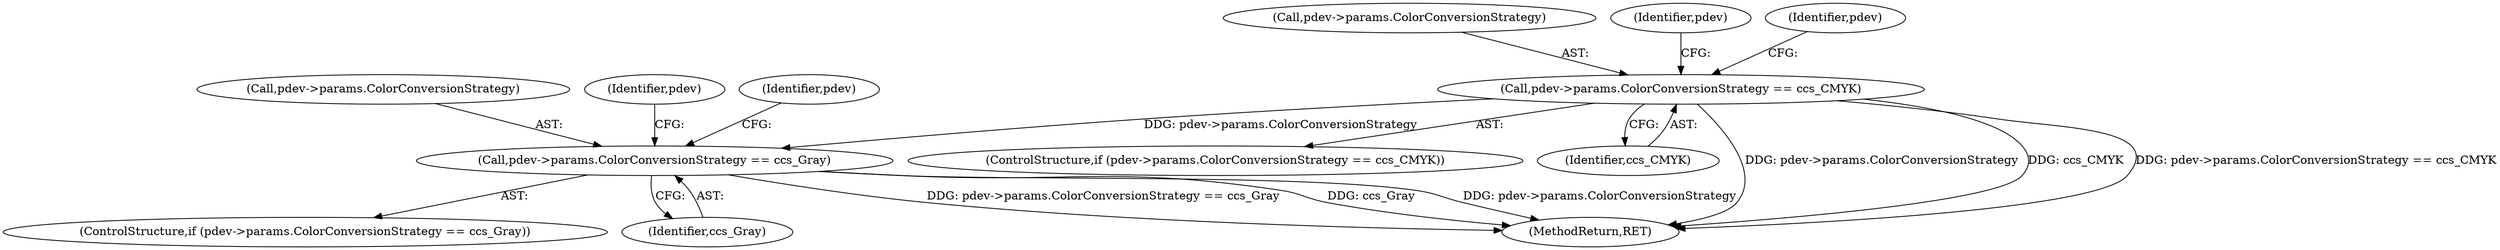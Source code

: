 digraph "0_ghostscript_c3476dde7743761a4e1d39a631716199b696b880@pointer" {
"1001000" [label="(Call,pdev->params.ColorConversionStrategy == ccs_CMYK)"];
"1001016" [label="(Call,pdev->params.ColorConversionStrategy == ccs_Gray)"];
"1001001" [label="(Call,pdev->params.ColorConversionStrategy)"];
"1001016" [label="(Call,pdev->params.ColorConversionStrategy == ccs_Gray)"];
"1001017" [label="(Call,pdev->params.ColorConversionStrategy)"];
"1001000" [label="(Call,pdev->params.ColorConversionStrategy == ccs_CMYK)"];
"1001019" [label="(Identifier,pdev)"];
"1001026" [label="(Identifier,pdev)"];
"1001033" [label="(Identifier,pdev)"];
"1001015" [label="(ControlStructure,if (pdev->params.ColorConversionStrategy == ccs_Gray))"];
"1001022" [label="(Identifier,ccs_Gray)"];
"1000999" [label="(ControlStructure,if (pdev->params.ColorConversionStrategy == ccs_CMYK))"];
"1001010" [label="(Identifier,pdev)"];
"1001006" [label="(Identifier,ccs_CMYK)"];
"1001549" [label="(MethodReturn,RET)"];
"1001000" -> "1000999"  [label="AST: "];
"1001000" -> "1001006"  [label="CFG: "];
"1001001" -> "1001000"  [label="AST: "];
"1001006" -> "1001000"  [label="AST: "];
"1001010" -> "1001000"  [label="CFG: "];
"1001019" -> "1001000"  [label="CFG: "];
"1001000" -> "1001549"  [label="DDG: pdev->params.ColorConversionStrategy"];
"1001000" -> "1001549"  [label="DDG: ccs_CMYK"];
"1001000" -> "1001549"  [label="DDG: pdev->params.ColorConversionStrategy == ccs_CMYK"];
"1001000" -> "1001016"  [label="DDG: pdev->params.ColorConversionStrategy"];
"1001016" -> "1001015"  [label="AST: "];
"1001016" -> "1001022"  [label="CFG: "];
"1001017" -> "1001016"  [label="AST: "];
"1001022" -> "1001016"  [label="AST: "];
"1001026" -> "1001016"  [label="CFG: "];
"1001033" -> "1001016"  [label="CFG: "];
"1001016" -> "1001549"  [label="DDG: pdev->params.ColorConversionStrategy == ccs_Gray"];
"1001016" -> "1001549"  [label="DDG: ccs_Gray"];
"1001016" -> "1001549"  [label="DDG: pdev->params.ColorConversionStrategy"];
}
